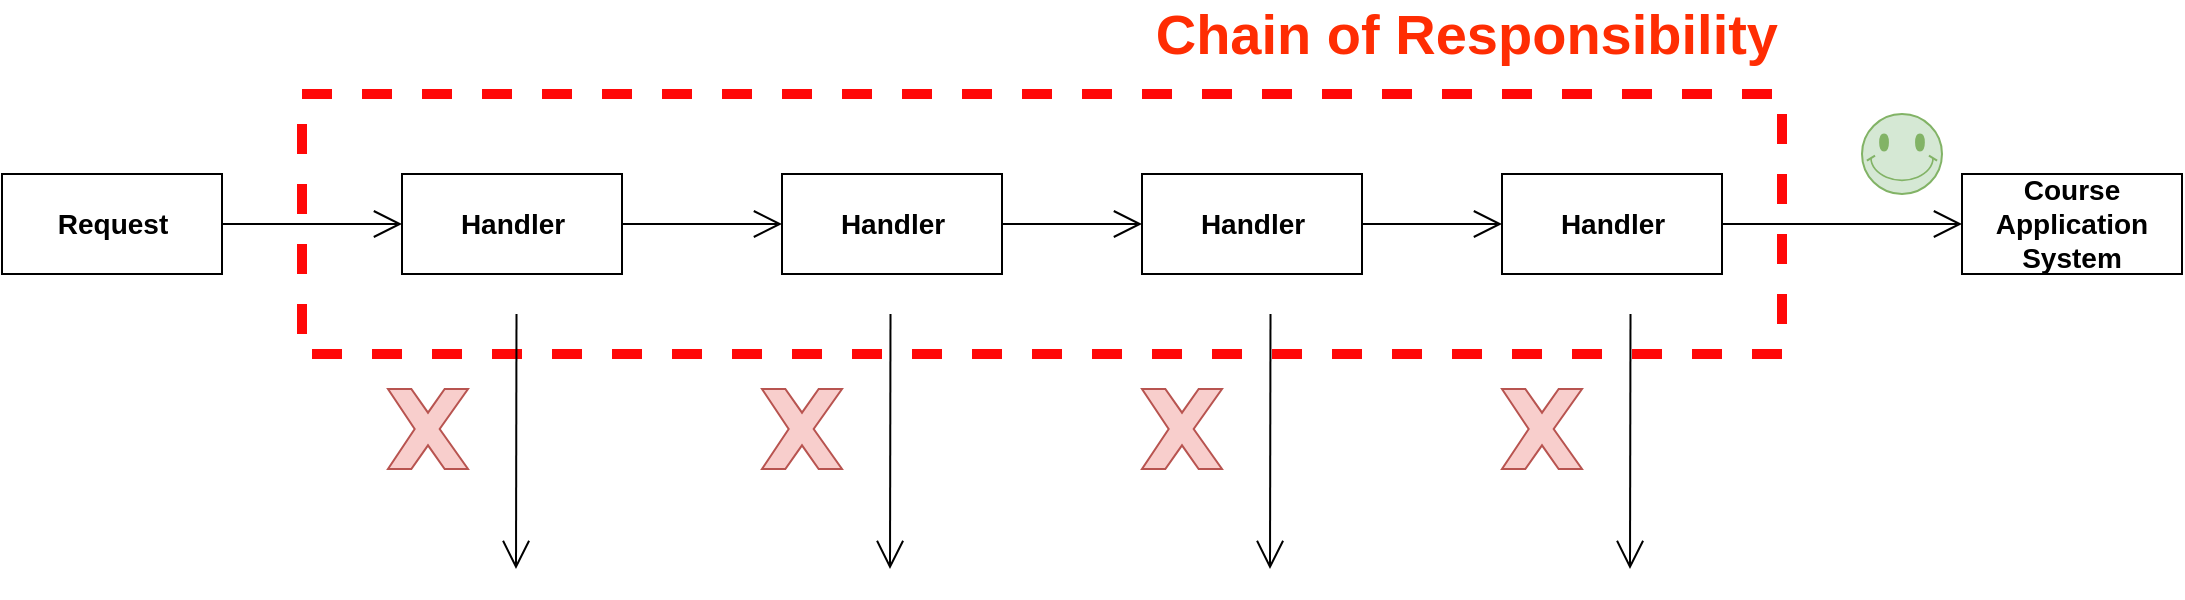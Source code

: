 <mxfile version="14.8.0" type="device"><diagram id="HfefGJbzapZLFahfzox8" name="Page-1"><mxGraphModel dx="1993" dy="1001" grid="1" gridSize="10" guides="1" tooltips="1" connect="1" arrows="1" fold="1" page="1" pageScale="1" pageWidth="1169" pageHeight="827" math="0" shadow="0"><root><mxCell id="0"/><mxCell id="1" parent="0"/><mxCell id="lU_SqMjTXEFlJYzJk74t-44" value="" style="rounded=0;whiteSpace=wrap;html=1;fontSize=14;fillColor=none;strokeColor=#FF0808;strokeWidth=5;dashed=1;" vertex="1" parent="1"><mxGeometry x="190" y="260" width="740" height="130" as="geometry"/></mxCell><mxCell id="lU_SqMjTXEFlJYzJk74t-1" value="Request" style="html=1;fontStyle=1;fontSize=14;" vertex="1" parent="1"><mxGeometry x="40" y="300" width="110" height="50" as="geometry"/></mxCell><mxCell id="lU_SqMjTXEFlJYzJk74t-3" value="Course Application System" style="html=1;whiteSpace=wrap;fontStyle=1;fontSize=14;" vertex="1" parent="1"><mxGeometry x="1020" y="300" width="110" height="50" as="geometry"/></mxCell><mxCell id="lU_SqMjTXEFlJYzJk74t-19" value="" style="endArrow=open;endFill=1;endSize=12;html=1;exitX=1;exitY=0.5;exitDx=0;exitDy=0;entryX=0;entryY=0.5;entryDx=0;entryDy=0;" edge="1" parent="1" source="lU_SqMjTXEFlJYzJk74t-1" target="lU_SqMjTXEFlJYzJk74t-24"><mxGeometry width="160" relative="1" as="geometry"><mxPoint x="160" y="430" as="sourcePoint"/><mxPoint x="183.0" y="325" as="targetPoint"/></mxGeometry></mxCell><mxCell id="lU_SqMjTXEFlJYzJk74t-20" value="" style="endArrow=open;endFill=1;endSize=12;html=1;entryX=0;entryY=0.5;entryDx=0;entryDy=0;exitX=1;exitY=0.5;exitDx=0;exitDy=0;" edge="1" parent="1" source="lU_SqMjTXEFlJYzJk74t-27" target="lU_SqMjTXEFlJYzJk74t-3"><mxGeometry width="160" relative="1" as="geometry"><mxPoint x="985.5" y="325" as="sourcePoint"/><mxPoint x="193.0" y="335" as="targetPoint"/></mxGeometry></mxCell><mxCell id="lU_SqMjTXEFlJYzJk74t-21" value="" style="verticalLabelPosition=bottom;verticalAlign=top;html=1;shape=mxgraph.basic.smiley;fillColor=#d5e8d4;strokeColor=#82b366;" vertex="1" parent="1"><mxGeometry x="970" y="270" width="40" height="40" as="geometry"/></mxCell><mxCell id="lU_SqMjTXEFlJYzJk74t-24" value="Handler" style="html=1;fontSize=14;fontStyle=1" vertex="1" parent="1"><mxGeometry x="240" y="300" width="110" height="50" as="geometry"/></mxCell><mxCell id="lU_SqMjTXEFlJYzJk74t-25" value="Handler" style="html=1;fontSize=14;fontStyle=1" vertex="1" parent="1"><mxGeometry x="430" y="300" width="110" height="50" as="geometry"/></mxCell><mxCell id="lU_SqMjTXEFlJYzJk74t-26" value="Handler" style="html=1;fontSize=14;fontStyle=1" vertex="1" parent="1"><mxGeometry x="610" y="300" width="110" height="50" as="geometry"/></mxCell><mxCell id="lU_SqMjTXEFlJYzJk74t-27" value="Handler" style="html=1;fontSize=14;fontStyle=1" vertex="1" parent="1"><mxGeometry x="790" y="300" width="110" height="50" as="geometry"/></mxCell><mxCell id="lU_SqMjTXEFlJYzJk74t-28" value="" style="endArrow=open;endFill=1;endSize=12;html=1;exitX=1;exitY=0.5;exitDx=0;exitDy=0;entryX=0;entryY=0.5;entryDx=0;entryDy=0;" edge="1" parent="1" source="lU_SqMjTXEFlJYzJk74t-24" target="lU_SqMjTXEFlJYzJk74t-25"><mxGeometry width="160" relative="1" as="geometry"><mxPoint x="380" y="370" as="sourcePoint"/><mxPoint x="470" y="370" as="targetPoint"/></mxGeometry></mxCell><mxCell id="lU_SqMjTXEFlJYzJk74t-29" value="" style="group" vertex="1" connectable="0" parent="1"><mxGeometry x="233" y="370" width="64.25" height="127.5" as="geometry"/></mxCell><mxCell id="lU_SqMjTXEFlJYzJk74t-22" value="" style="verticalLabelPosition=bottom;verticalAlign=top;html=1;shape=mxgraph.basic.x;fillColor=#f8cecc;strokeColor=#b85450;" vertex="1" parent="lU_SqMjTXEFlJYzJk74t-29"><mxGeometry y="37.5" width="40" height="40" as="geometry"/></mxCell><mxCell id="lU_SqMjTXEFlJYzJk74t-23" value="" style="endArrow=open;endFill=1;endSize=12;html=1;" edge="1" parent="lU_SqMjTXEFlJYzJk74t-29"><mxGeometry width="160" relative="1" as="geometry"><mxPoint x="64.25" as="sourcePoint"/><mxPoint x="64" y="127.5" as="targetPoint"/></mxGeometry></mxCell><mxCell id="lU_SqMjTXEFlJYzJk74t-31" value="" style="group" vertex="1" connectable="0" parent="1"><mxGeometry x="420" y="370" width="64.25" height="127.5" as="geometry"/></mxCell><mxCell id="lU_SqMjTXEFlJYzJk74t-32" value="" style="verticalLabelPosition=bottom;verticalAlign=top;html=1;shape=mxgraph.basic.x;fillColor=#f8cecc;strokeColor=#b85450;" vertex="1" parent="lU_SqMjTXEFlJYzJk74t-31"><mxGeometry y="37.5" width="40" height="40" as="geometry"/></mxCell><mxCell id="lU_SqMjTXEFlJYzJk74t-33" value="" style="endArrow=open;endFill=1;endSize=12;html=1;" edge="1" parent="lU_SqMjTXEFlJYzJk74t-31"><mxGeometry width="160" relative="1" as="geometry"><mxPoint x="64.25" as="sourcePoint"/><mxPoint x="64" y="127.5" as="targetPoint"/></mxGeometry></mxCell><mxCell id="lU_SqMjTXEFlJYzJk74t-34" value="" style="group" vertex="1" connectable="0" parent="1"><mxGeometry x="790" y="370" width="64.25" height="127.5" as="geometry"/></mxCell><mxCell id="lU_SqMjTXEFlJYzJk74t-35" value="" style="verticalLabelPosition=bottom;verticalAlign=top;html=1;shape=mxgraph.basic.x;fillColor=#f8cecc;strokeColor=#b85450;" vertex="1" parent="lU_SqMjTXEFlJYzJk74t-34"><mxGeometry y="37.5" width="40" height="40" as="geometry"/></mxCell><mxCell id="lU_SqMjTXEFlJYzJk74t-36" value="" style="endArrow=open;endFill=1;endSize=12;html=1;" edge="1" parent="lU_SqMjTXEFlJYzJk74t-34"><mxGeometry width="160" relative="1" as="geometry"><mxPoint x="64.25" as="sourcePoint"/><mxPoint x="64" y="127.5" as="targetPoint"/></mxGeometry></mxCell><mxCell id="lU_SqMjTXEFlJYzJk74t-39" value="" style="group" vertex="1" connectable="0" parent="1"><mxGeometry x="610" y="370" width="64.25" height="127.5" as="geometry"/></mxCell><mxCell id="lU_SqMjTXEFlJYzJk74t-40" value="" style="verticalLabelPosition=bottom;verticalAlign=top;html=1;shape=mxgraph.basic.x;fillColor=#f8cecc;strokeColor=#b85450;" vertex="1" parent="lU_SqMjTXEFlJYzJk74t-39"><mxGeometry y="37.5" width="40" height="40" as="geometry"/></mxCell><mxCell id="lU_SqMjTXEFlJYzJk74t-41" value="" style="endArrow=open;endFill=1;endSize=12;html=1;" edge="1" parent="lU_SqMjTXEFlJYzJk74t-39"><mxGeometry width="160" relative="1" as="geometry"><mxPoint x="64.25" as="sourcePoint"/><mxPoint x="64" y="127.5" as="targetPoint"/></mxGeometry></mxCell><mxCell id="lU_SqMjTXEFlJYzJk74t-42" value="" style="endArrow=open;endFill=1;endSize=12;html=1;entryX=0;entryY=0.5;entryDx=0;entryDy=0;exitX=1;exitY=0.5;exitDx=0;exitDy=0;" edge="1" parent="1" source="lU_SqMjTXEFlJYzJk74t-26" target="lU_SqMjTXEFlJYzJk74t-27"><mxGeometry width="160" relative="1" as="geometry"><mxPoint x="910" y="335" as="sourcePoint"/><mxPoint x="1030" y="335" as="targetPoint"/></mxGeometry></mxCell><mxCell id="lU_SqMjTXEFlJYzJk74t-43" value="" style="endArrow=open;endFill=1;endSize=12;html=1;exitX=1;exitY=0.5;exitDx=0;exitDy=0;" edge="1" parent="1" source="lU_SqMjTXEFlJYzJk74t-25"><mxGeometry width="160" relative="1" as="geometry"><mxPoint x="730" y="335" as="sourcePoint"/><mxPoint x="610" y="325" as="targetPoint"/></mxGeometry></mxCell><mxCell id="lU_SqMjTXEFlJYzJk74t-45" value="Chain of Responsibility" style="text;html=1;strokeColor=none;fillColor=none;align=right;verticalAlign=middle;whiteSpace=wrap;rounded=0;dashed=1;fontSize=28;fontColor=#FF2D03;fontStyle=1" vertex="1" parent="1"><mxGeometry x="480" y="220" width="450" height="20" as="geometry"/></mxCell></root></mxGraphModel></diagram></mxfile>